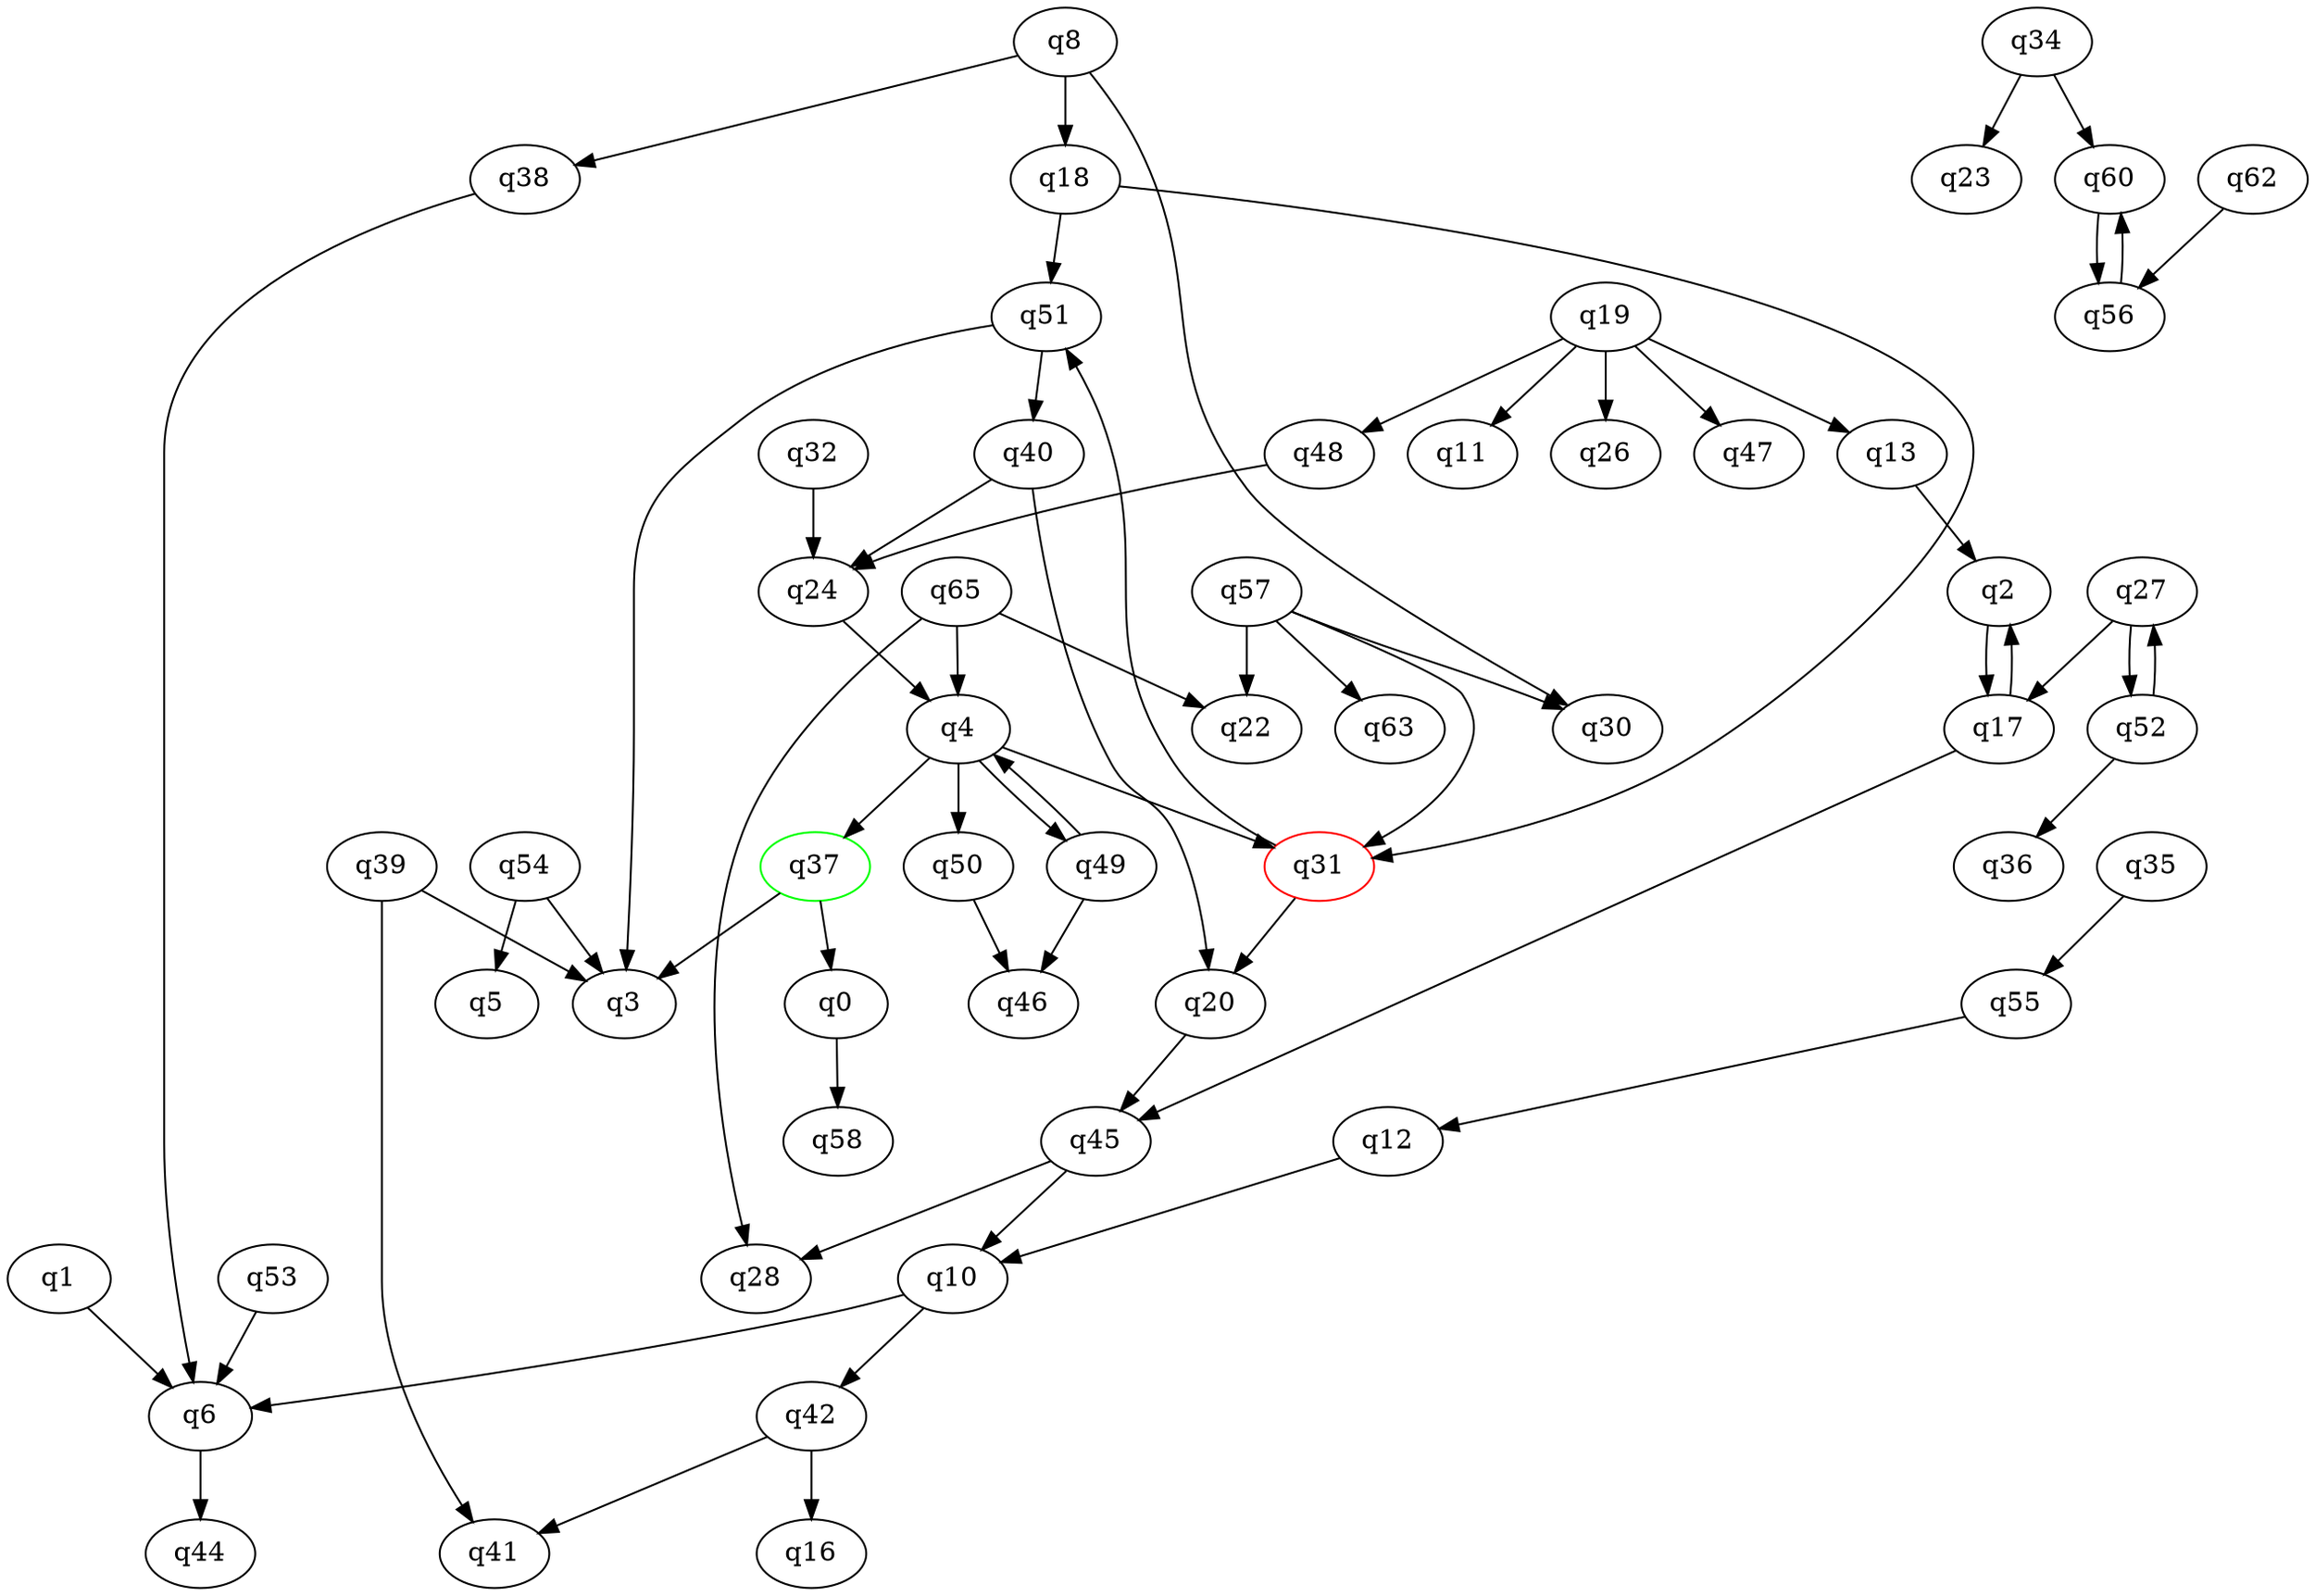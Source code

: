 digraph A{
q37 [initial=1,color=green];
q31 [final=1,color=red];
q0 -> q58;
q1 -> q6;
q2 -> q17;
q4 -> q31;
q4 -> q37;
q4 -> q49;
q4 -> q50;
q6 -> q44;
q8 -> q18;
q8 -> q30;
q8 -> q38;
q10 -> q6;
q10 -> q42;
q12 -> q10;
q13 -> q2;
q17 -> q2;
q17 -> q45;
q18 -> q31;
q18 -> q51;
q19 -> q11;
q19 -> q13;
q19 -> q26;
q19 -> q47;
q19 -> q48;
q20 -> q45;
q24 -> q4;
q27 -> q17;
q27 -> q52;
q31 -> q20;
q31 -> q51;
q32 -> q24;
q34 -> q23;
q34 -> q60;
q35 -> q55;
q37 -> q0;
q37 -> q3;
q38 -> q6;
q39 -> q3;
q39 -> q41;
q40 -> q20;
q40 -> q24;
q42 -> q16;
q42 -> q41;
q45 -> q10;
q45 -> q28;
q48 -> q24;
q49 -> q4;
q49 -> q46;
q50 -> q46;
q51 -> q3;
q51 -> q40;
q52 -> q27;
q52 -> q36;
q53 -> q6;
q54 -> q3;
q54 -> q5;
q55 -> q12;
q56 -> q60;
q57 -> q22;
q57 -> q30;
q57 -> q31;
q57 -> q63;
q60 -> q56;
q62 -> q56;
q65 -> q4;
q65 -> q22;
q65 -> q28;
}